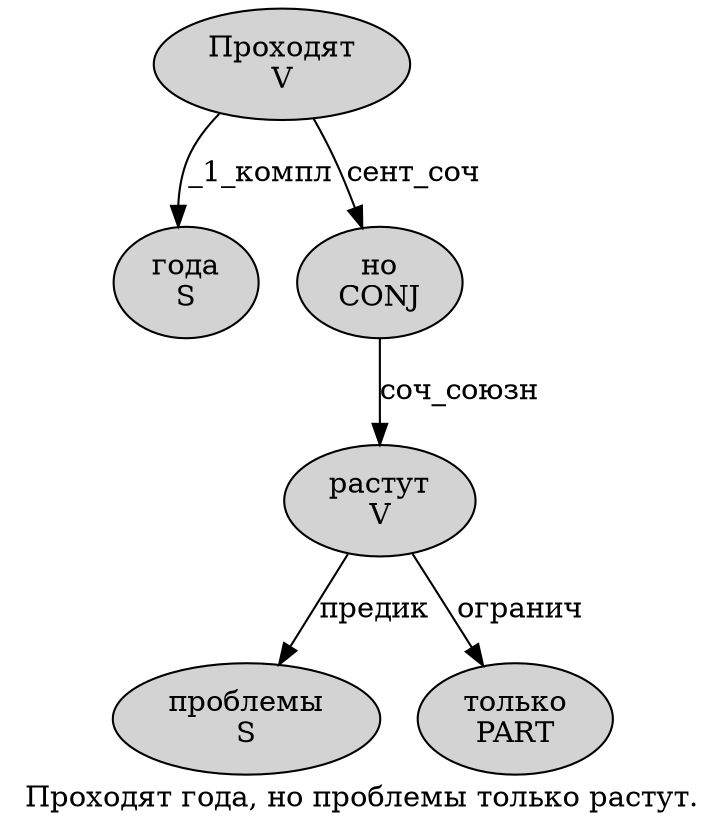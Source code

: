 digraph SENTENCE_4344 {
	graph [label="Проходят года, но проблемы только растут."]
	node [style=filled]
		0 [label="Проходят
V" color="" fillcolor=lightgray penwidth=1 shape=ellipse]
		1 [label="года
S" color="" fillcolor=lightgray penwidth=1 shape=ellipse]
		3 [label="но
CONJ" color="" fillcolor=lightgray penwidth=1 shape=ellipse]
		4 [label="проблемы
S" color="" fillcolor=lightgray penwidth=1 shape=ellipse]
		5 [label="только
PART" color="" fillcolor=lightgray penwidth=1 shape=ellipse]
		6 [label="растут
V" color="" fillcolor=lightgray penwidth=1 shape=ellipse]
			6 -> 4 [label="предик"]
			6 -> 5 [label="огранич"]
			0 -> 1 [label="_1_компл"]
			0 -> 3 [label="сент_соч"]
			3 -> 6 [label="соч_союзн"]
}